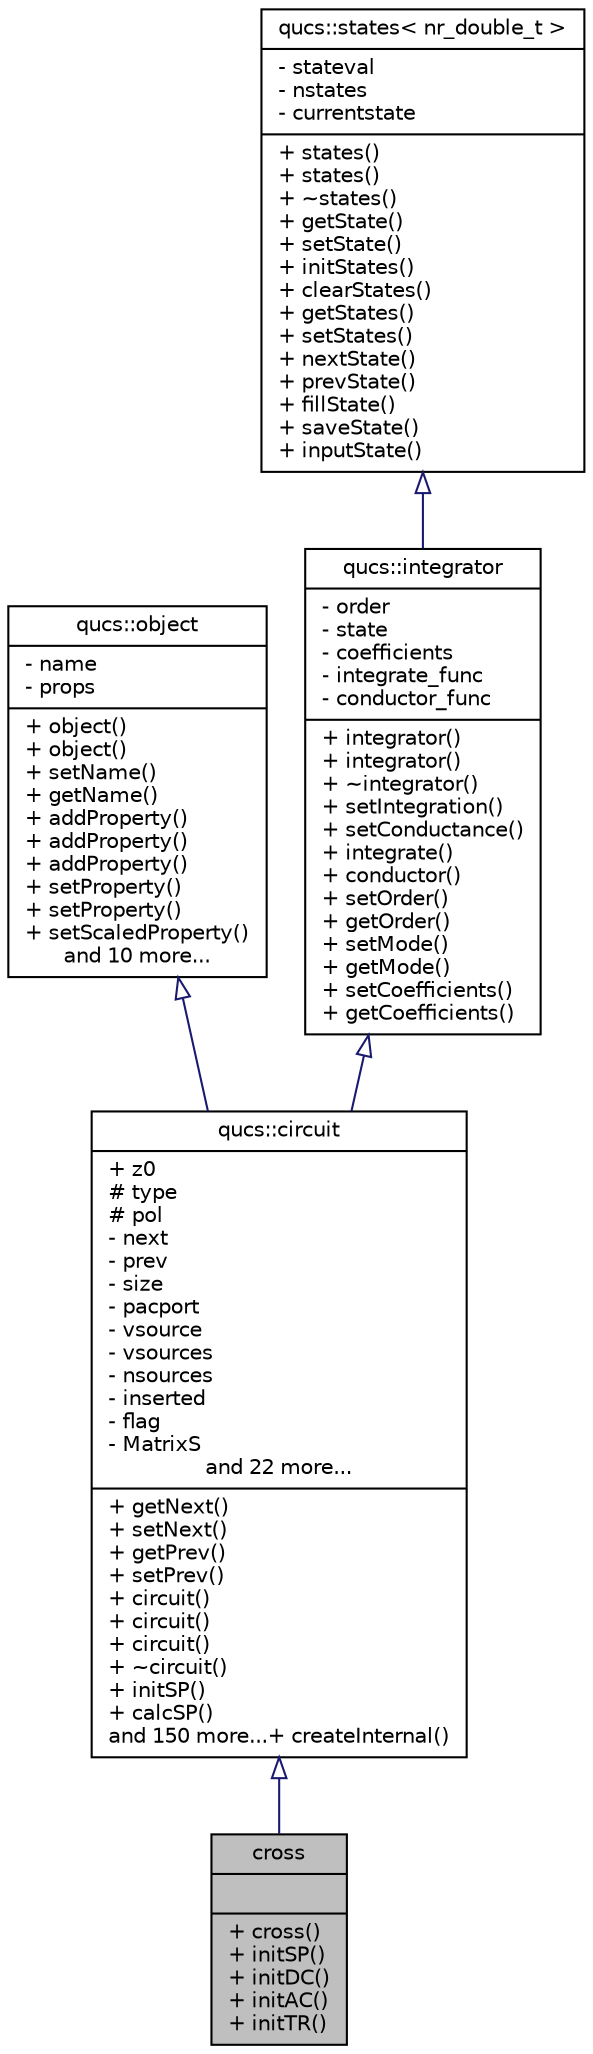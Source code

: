 digraph G
{
  edge [fontname="Helvetica",fontsize="10",labelfontname="Helvetica",labelfontsize="10"];
  node [fontname="Helvetica",fontsize="10",shape=record];
  Node1 [label="{cross\n||+ cross()\l+ initSP()\l+ initDC()\l+ initAC()\l+ initTR()\l}",height=0.2,width=0.4,color="black", fillcolor="grey75", style="filled" fontcolor="black"];
  Node2 -> Node1 [dir="back",color="midnightblue",fontsize="10",style="solid",arrowtail="onormal",fontname="Helvetica"];
  Node2 [label="{qucs::circuit\n|+ z0\l# type\l# pol\l- next\l- prev\l- size\l- pacport\l- vsource\l- vsources\l- nsources\l- inserted\l- flag\l- MatrixS\land 22 more...|+ getNext()\l+ setNext()\l+ getPrev()\l+ setPrev()\l+ circuit()\l+ circuit()\l+ circuit()\l+ ~circuit()\l+ initSP()\l+ calcSP()\land 150 more...+ createInternal()\l}",height=0.2,width=0.4,color="black", fillcolor="white", style="filled",URL="$classqucs_1_1circuit.html",tooltip="base class for qucs circuit elements."];
  Node3 -> Node2 [dir="back",color="midnightblue",fontsize="10",style="solid",arrowtail="onormal",fontname="Helvetica"];
  Node3 [label="{qucs::object\n|- name\l- props\l|+ object()\l+ object()\l+ setName()\l+ getName()\l+ addProperty()\l+ addProperty()\l+ addProperty()\l+ setProperty()\l+ setProperty()\l+ setScaledProperty()\land 10 more...}",height=0.2,width=0.4,color="black", fillcolor="white", style="filled",URL="$classqucs_1_1object.html",tooltip="generic object class."];
  Node4 -> Node2 [dir="back",color="midnightblue",fontsize="10",style="solid",arrowtail="onormal",fontname="Helvetica"];
  Node4 [label="{qucs::integrator\n|- order\l- state\l- coefficients\l- integrate_func\l- conductor_func\l|+ integrator()\l+ integrator()\l+ ~integrator()\l+ setIntegration()\l+ setConductance()\l+ integrate()\l+ conductor()\l+ setOrder()\l+ getOrder()\l+ setMode()\l+ getMode()\l+ setCoefficients()\l+ getCoefficients()\l}",height=0.2,width=0.4,color="black", fillcolor="white", style="filled",URL="$classqucs_1_1integrator.html"];
  Node5 -> Node4 [dir="back",color="midnightblue",fontsize="10",style="solid",arrowtail="onormal",fontname="Helvetica"];
  Node5 [label="{qucs::states\< nr_double_t \>\n|- stateval\l- nstates\l- currentstate\l|+ states()\l+ states()\l+ ~states()\l+ getState()\l+ setState()\l+ initStates()\l+ clearStates()\l+ getStates()\l+ setStates()\l+ nextState()\l+ prevState()\l+ fillState()\l+ saveState()\l+ inputState()\l}",height=0.2,width=0.4,color="black", fillcolor="white", style="filled",URL="$classqucs_1_1states.html",tooltip="template class for storing state variables."];
}
